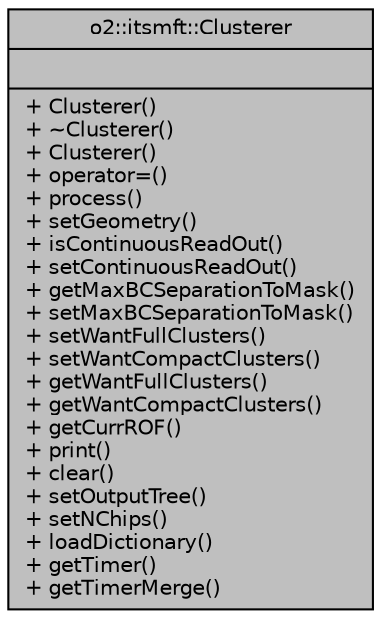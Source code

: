 digraph "o2::itsmft::Clusterer"
{
 // INTERACTIVE_SVG=YES
  bgcolor="transparent";
  edge [fontname="Helvetica",fontsize="10",labelfontname="Helvetica",labelfontsize="10"];
  node [fontname="Helvetica",fontsize="10",shape=record];
  Node1 [label="{o2::itsmft::Clusterer\n||+ Clusterer()\l+ ~Clusterer()\l+ Clusterer()\l+ operator=()\l+ process()\l+ setGeometry()\l+ isContinuousReadOut()\l+ setContinuousReadOut()\l+ getMaxBCSeparationToMask()\l+ setMaxBCSeparationToMask()\l+ setWantFullClusters()\l+ setWantCompactClusters()\l+ getWantFullClusters()\l+ getWantCompactClusters()\l+ getCurrROF()\l+ print()\l+ clear()\l+ setOutputTree()\l+ setNChips()\l+ loadDictionary()\l+ getTimer()\l+ getTimerMerge()\l}",height=0.2,width=0.4,color="black", fillcolor="grey75", style="filled", fontcolor="black"];
}
